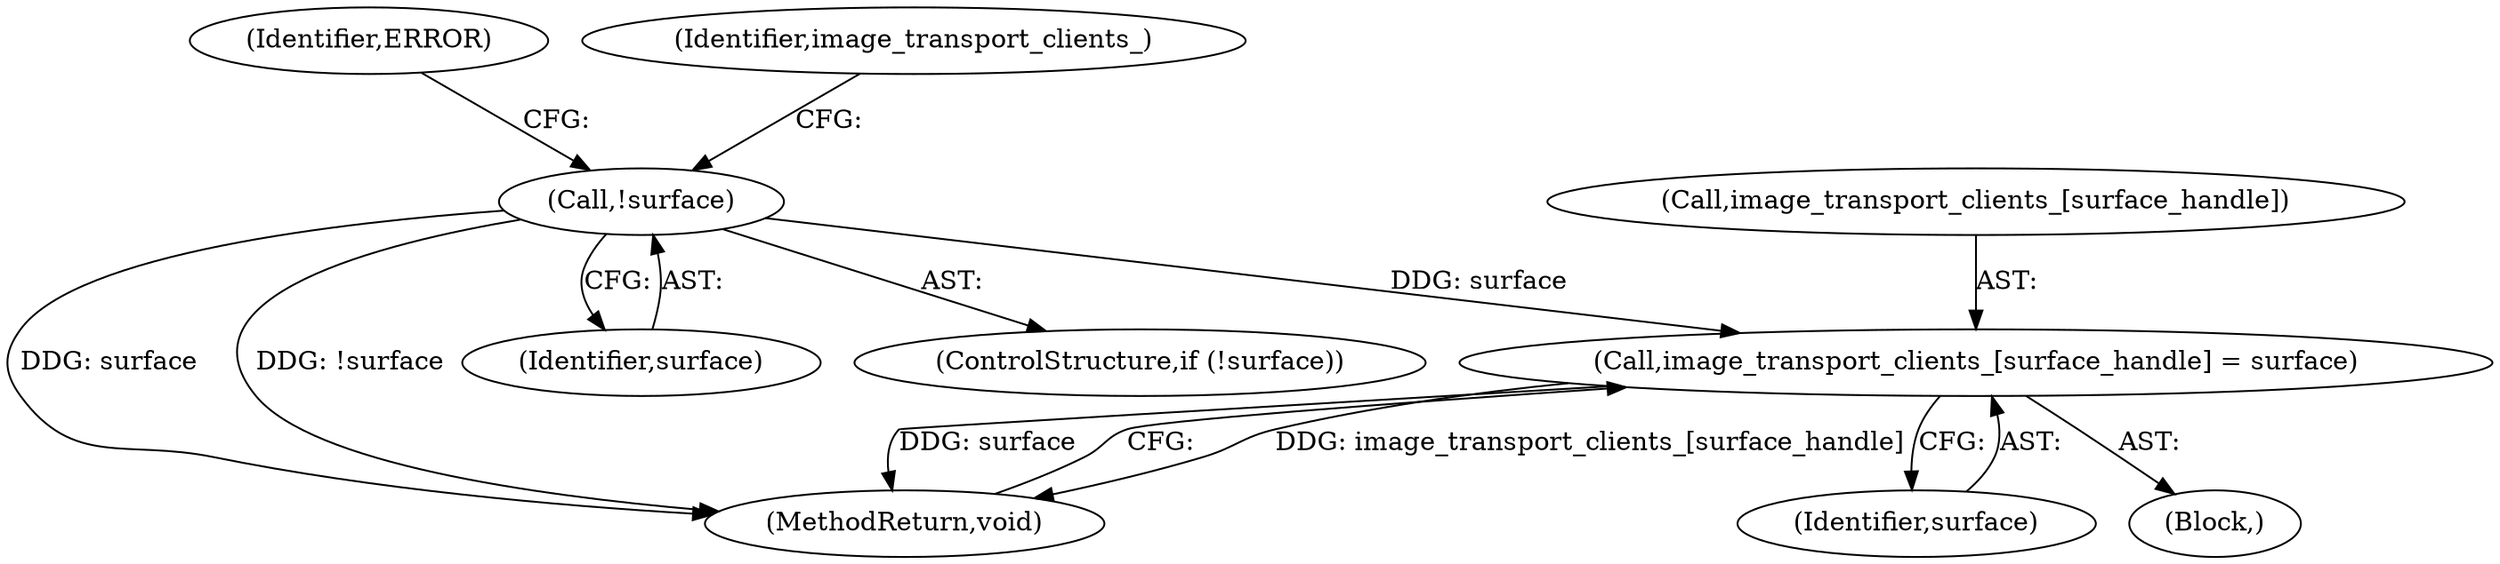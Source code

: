 digraph "0_Chrome_18d67244984a574ba2dd8779faabc0e3e34f4b76_20@array" {
"1000129" [label="(Call,image_transport_clients_[surface_handle] = surface)"];
"1000121" [label="(Call,!surface)"];
"1000134" [label="(MethodReturn,void)"];
"1000130" [label="(Call,image_transport_clients_[surface_handle])"];
"1000104" [label="(Block,)"];
"1000129" [label="(Call,image_transport_clients_[surface_handle] = surface)"];
"1000122" [label="(Identifier,surface)"];
"1000120" [label="(ControlStructure,if (!surface))"];
"1000126" [label="(Identifier,ERROR)"];
"1000133" [label="(Identifier,surface)"];
"1000121" [label="(Call,!surface)"];
"1000131" [label="(Identifier,image_transport_clients_)"];
"1000129" -> "1000104"  [label="AST: "];
"1000129" -> "1000133"  [label="CFG: "];
"1000130" -> "1000129"  [label="AST: "];
"1000133" -> "1000129"  [label="AST: "];
"1000134" -> "1000129"  [label="CFG: "];
"1000129" -> "1000134"  [label="DDG: image_transport_clients_[surface_handle]"];
"1000129" -> "1000134"  [label="DDG: surface"];
"1000121" -> "1000129"  [label="DDG: surface"];
"1000121" -> "1000120"  [label="AST: "];
"1000121" -> "1000122"  [label="CFG: "];
"1000122" -> "1000121"  [label="AST: "];
"1000126" -> "1000121"  [label="CFG: "];
"1000131" -> "1000121"  [label="CFG: "];
"1000121" -> "1000134"  [label="DDG: surface"];
"1000121" -> "1000134"  [label="DDG: !surface"];
}
